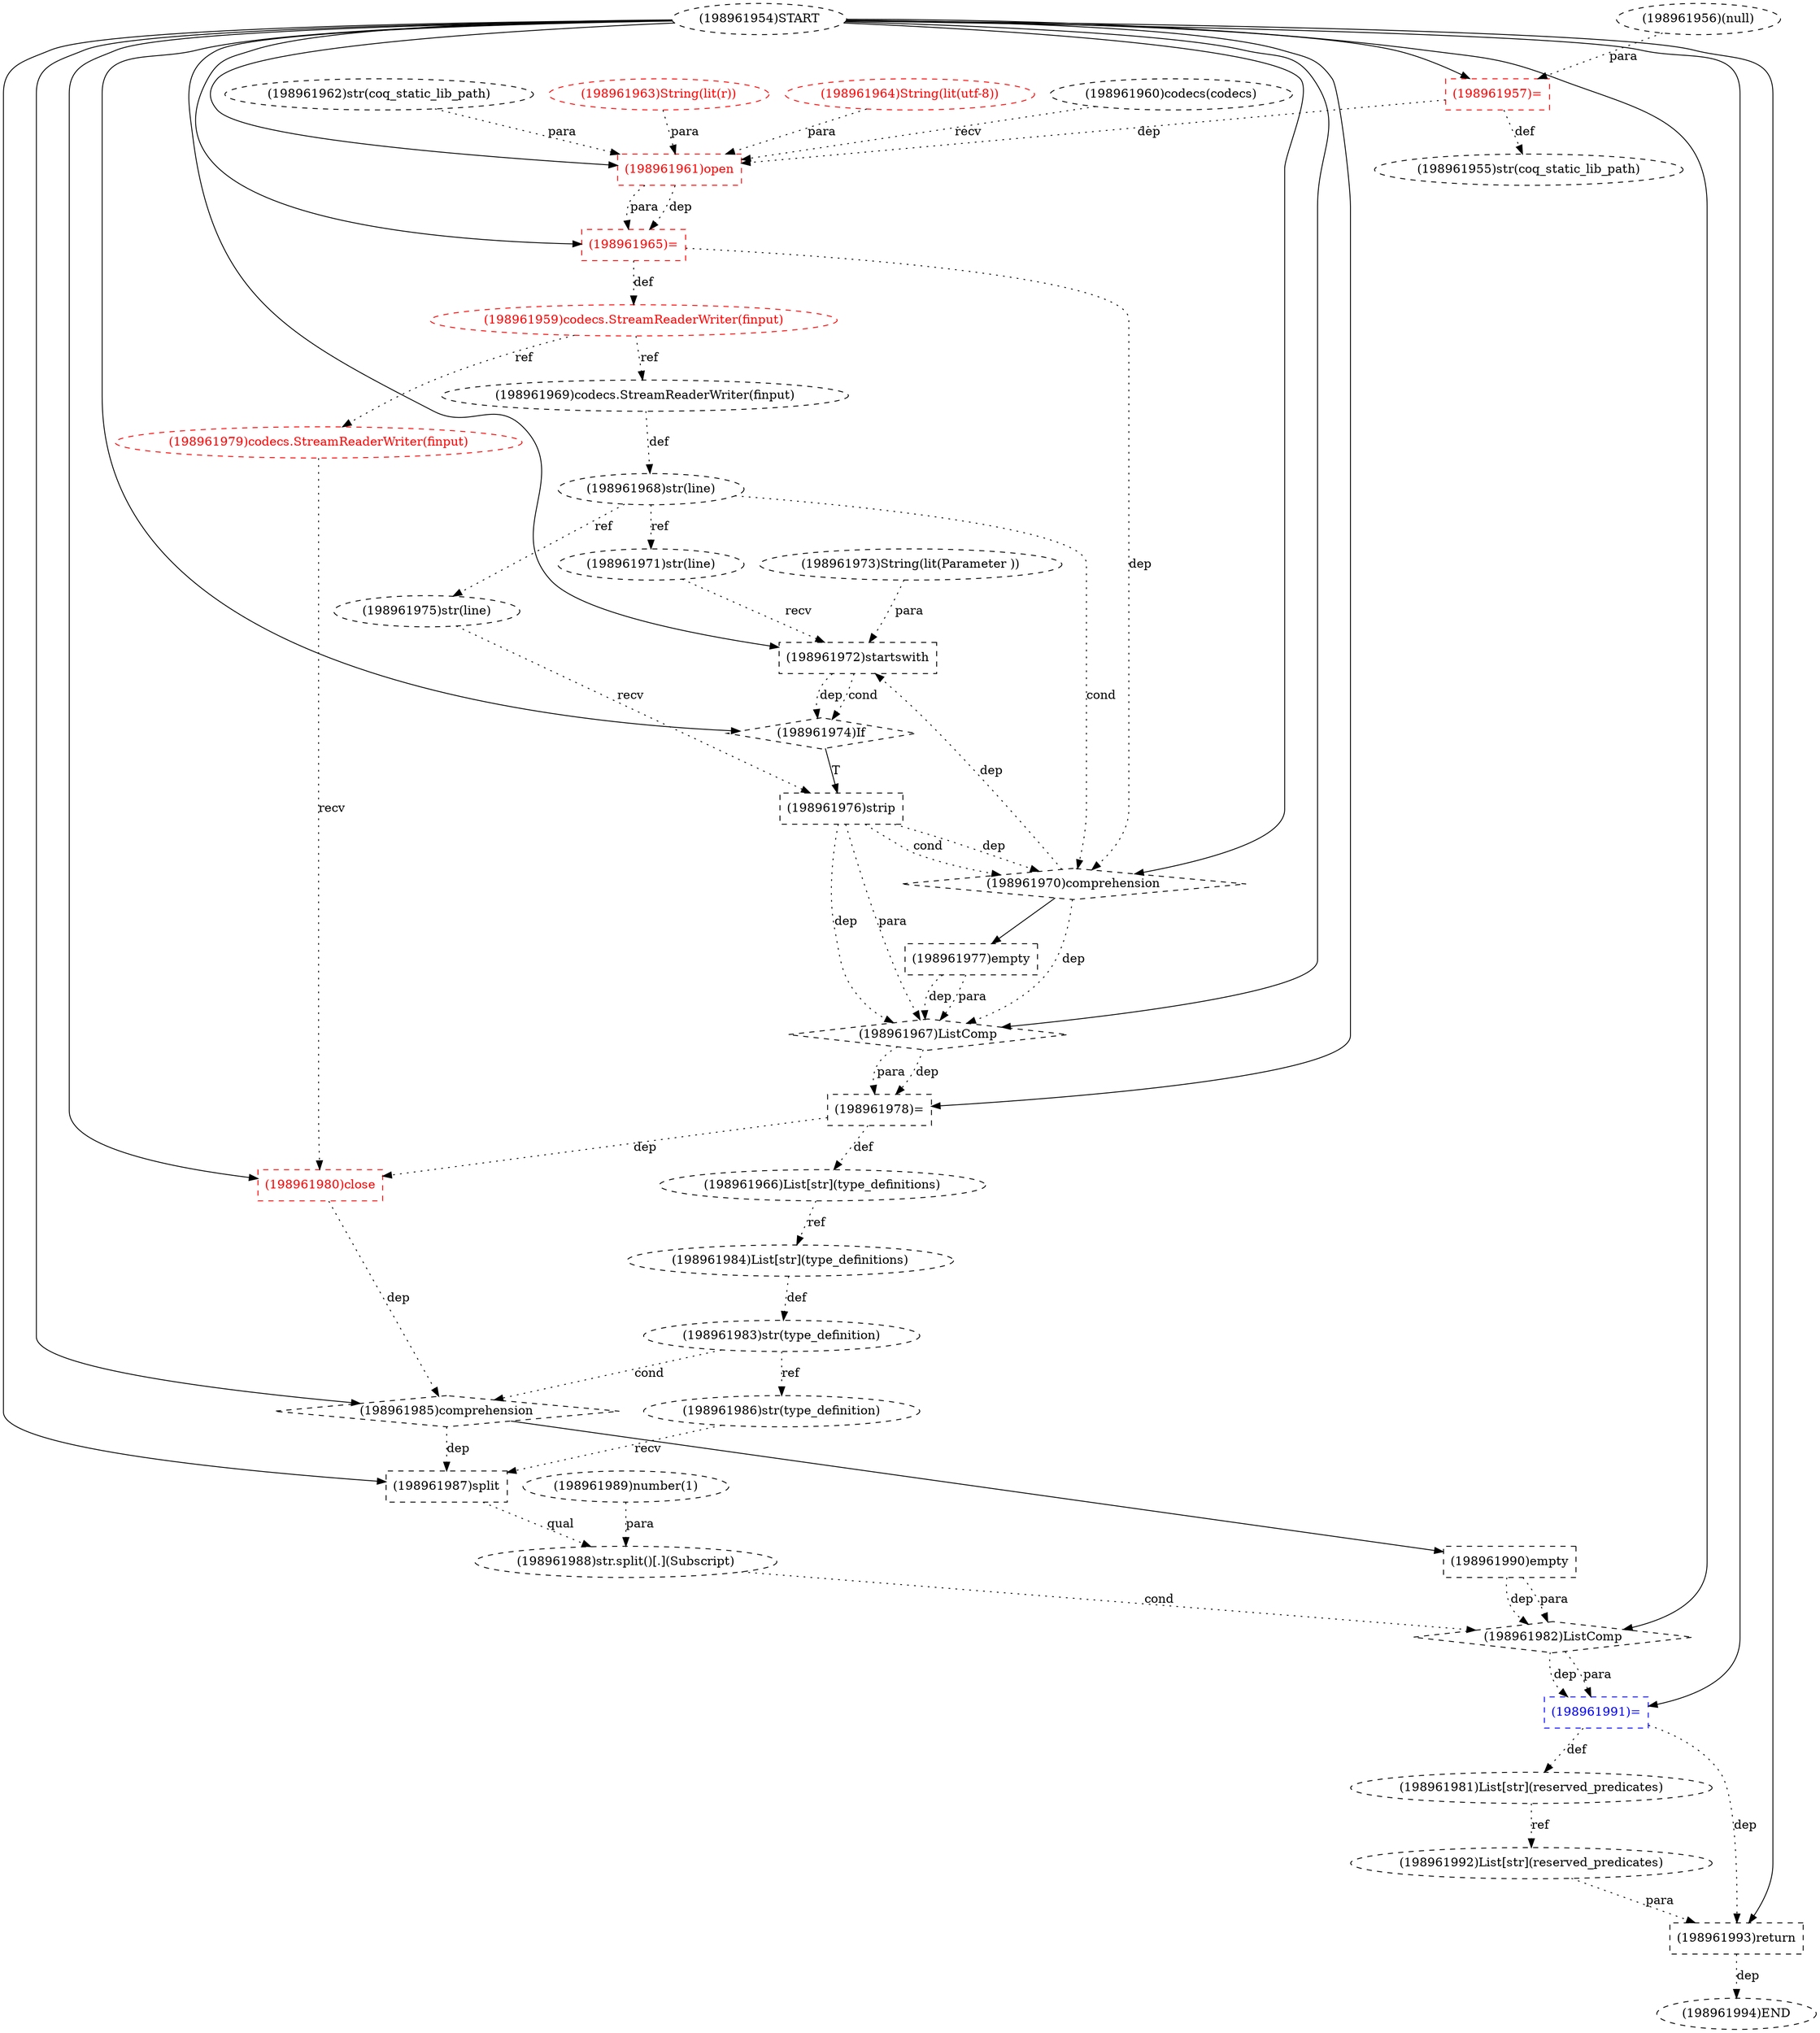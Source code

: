 digraph G {
1 [label="(198961971)str(line)" shape=ellipse style=dashed]
2 [label="(198961983)str(type_definition)" shape=ellipse style=dashed]
3 [label="(198961985)comprehension" shape=diamond style=dashed]
4 [label="(198961962)str(coq_static_lib_path)" shape=ellipse style=dashed]
5 [label="(198961969)codecs.StreamReaderWriter(finput)" shape=ellipse style=dashed]
6 [label="(198961961)open" shape=box style=dashed color=red fontcolor=red]
7 [label="(198961993)return" shape=box style=dashed]
8 [label="(198961979)codecs.StreamReaderWriter(finput)" shape=ellipse style=dashed color=red fontcolor=red]
9 [label="(198961968)str(line)" shape=ellipse style=dashed]
10 [label="(198961986)str(type_definition)" shape=ellipse style=dashed]
11 [label="(198961989)number(1)" shape=ellipse style=dashed]
12 [label="(198961963)String(lit(r))" shape=ellipse style=dashed color=red fontcolor=red]
13 [label="(198961984)List[str](type_definitions)" shape=ellipse style=dashed]
14 [label="(198961973)String(lit(Parameter ))" shape=ellipse style=dashed]
15 [label="(198961967)ListComp" shape=diamond style=dashed]
16 [label="(198961970)comprehension" shape=diamond style=dashed]
17 [label="(198961956)(null)" shape=ellipse style=dashed]
18 [label="(198961964)String(lit(utf-8))" shape=ellipse style=dashed color=red fontcolor=red]
19 [label="(198961988)str.split()[.](Subscript)" shape=ellipse style=dashed]
20 [label="(198961991)=" shape=box style=dashed color=blue fontcolor=blue]
21 [label="(198961981)List[str](reserved_predicates)" shape=ellipse style=dashed]
22 [label="(198961990)empty" shape=box style=dashed]
23 [label="(198961975)str(line)" shape=ellipse style=dashed]
24 [label="(198961977)empty" shape=box style=dashed]
25 [label="(198961980)close" shape=box style=dashed color=red fontcolor=red]
26 [label="(198961960)codecs(codecs)" shape=ellipse style=dashed]
27 [label="(198961965)=" shape=box style=dashed color=red fontcolor=red]
28 [label="(198961972)startswith" shape=box style=dashed]
29 [label="(198961954)START" style=dashed]
30 [label="(198961987)split" shape=box style=dashed]
31 [label="(198961994)END" style=dashed]
32 [label="(198961955)str(coq_static_lib_path)" shape=ellipse style=dashed]
33 [label="(198961959)codecs.StreamReaderWriter(finput)" shape=ellipse style=dashed color=red fontcolor=red]
34 [label="(198961957)=" shape=box style=dashed color=red fontcolor=red]
35 [label="(198961966)List[str](type_definitions)" shape=ellipse style=dashed]
36 [label="(198961992)List[str](reserved_predicates)" shape=ellipse style=dashed]
37 [label="(198961974)If" shape=diamond style=dashed]
38 [label="(198961978)=" shape=box style=dashed color=black fontcolor=black]
39 [label="(198961976)strip" shape=box style=dashed]
40 [label="(198961982)ListComp" shape=diamond style=dashed]
9 -> 1 [label="ref" style=dotted];
13 -> 2 [label="def" style=dotted];
29 -> 3 [label="" style=solid];
2 -> 3 [label="cond" style=dotted];
25 -> 3 [label="dep" style=dotted];
33 -> 5 [label="ref" style=dotted];
29 -> 6 [label="" style=solid];
26 -> 6 [label="recv" style=dotted];
4 -> 6 [label="para" style=dotted];
12 -> 6 [label="para" style=dotted];
18 -> 6 [label="para" style=dotted];
34 -> 6 [label="dep" style=dotted];
29 -> 7 [label="" style=solid];
36 -> 7 [label="para" style=dotted];
20 -> 7 [label="dep" style=dotted];
33 -> 8 [label="ref" style=dotted];
5 -> 9 [label="def" style=dotted];
2 -> 10 [label="ref" style=dotted];
35 -> 13 [label="ref" style=dotted];
29 -> 15 [label="" style=solid];
16 -> 15 [label="dep" style=dotted];
39 -> 15 [label="dep" style=dotted];
39 -> 15 [label="para" style=dotted];
24 -> 15 [label="dep" style=dotted];
24 -> 15 [label="para" style=dotted];
29 -> 16 [label="" style=solid];
9 -> 16 [label="cond" style=dotted];
39 -> 16 [label="dep" style=dotted];
39 -> 16 [label="cond" style=dotted];
27 -> 16 [label="dep" style=dotted];
30 -> 19 [label="qual" style=dotted];
11 -> 19 [label="para" style=dotted];
29 -> 20 [label="" style=solid];
40 -> 20 [label="dep" style=dotted];
40 -> 20 [label="para" style=dotted];
20 -> 21 [label="def" style=dotted];
3 -> 22 [label="" style=solid];
9 -> 23 [label="ref" style=dotted];
16 -> 24 [label="" style=solid];
29 -> 25 [label="" style=solid];
8 -> 25 [label="recv" style=dotted];
38 -> 25 [label="dep" style=dotted];
29 -> 27 [label="" style=solid];
6 -> 27 [label="dep" style=dotted];
6 -> 27 [label="para" style=dotted];
29 -> 28 [label="" style=solid];
1 -> 28 [label="recv" style=dotted];
14 -> 28 [label="para" style=dotted];
16 -> 28 [label="dep" style=dotted];
29 -> 30 [label="" style=solid];
10 -> 30 [label="recv" style=dotted];
3 -> 30 [label="dep" style=dotted];
7 -> 31 [label="dep" style=dotted];
34 -> 32 [label="def" style=dotted];
27 -> 33 [label="def" style=dotted];
29 -> 34 [label="" style=solid];
17 -> 34 [label="para" style=dotted];
38 -> 35 [label="def" style=dotted];
21 -> 36 [label="ref" style=dotted];
29 -> 37 [label="" style=solid];
28 -> 37 [label="dep" style=dotted];
28 -> 37 [label="cond" style=dotted];
29 -> 38 [label="" style=solid];
15 -> 38 [label="dep" style=dotted];
15 -> 38 [label="para" style=dotted];
37 -> 39 [label="T"];
23 -> 39 [label="recv" style=dotted];
29 -> 40 [label="" style=solid];
19 -> 40 [label="cond" style=dotted];
22 -> 40 [label="dep" style=dotted];
22 -> 40 [label="para" style=dotted];
}